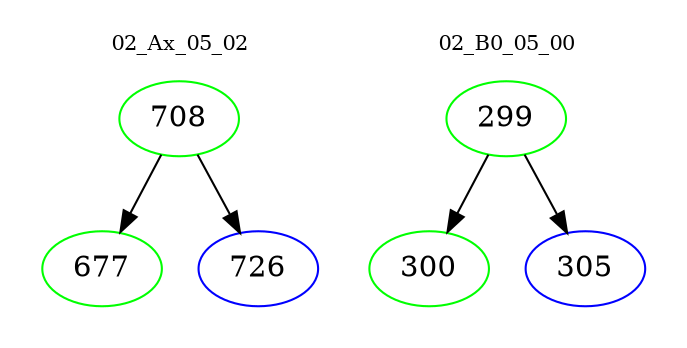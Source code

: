 digraph{
subgraph cluster_0 {
color = white
label = "02_Ax_05_02";
fontsize=10;
T0_708 [label="708", color="green"]
T0_708 -> T0_677 [color="black"]
T0_677 [label="677", color="green"]
T0_708 -> T0_726 [color="black"]
T0_726 [label="726", color="blue"]
}
subgraph cluster_1 {
color = white
label = "02_B0_05_00";
fontsize=10;
T1_299 [label="299", color="green"]
T1_299 -> T1_300 [color="black"]
T1_300 [label="300", color="green"]
T1_299 -> T1_305 [color="black"]
T1_305 [label="305", color="blue"]
}
}
